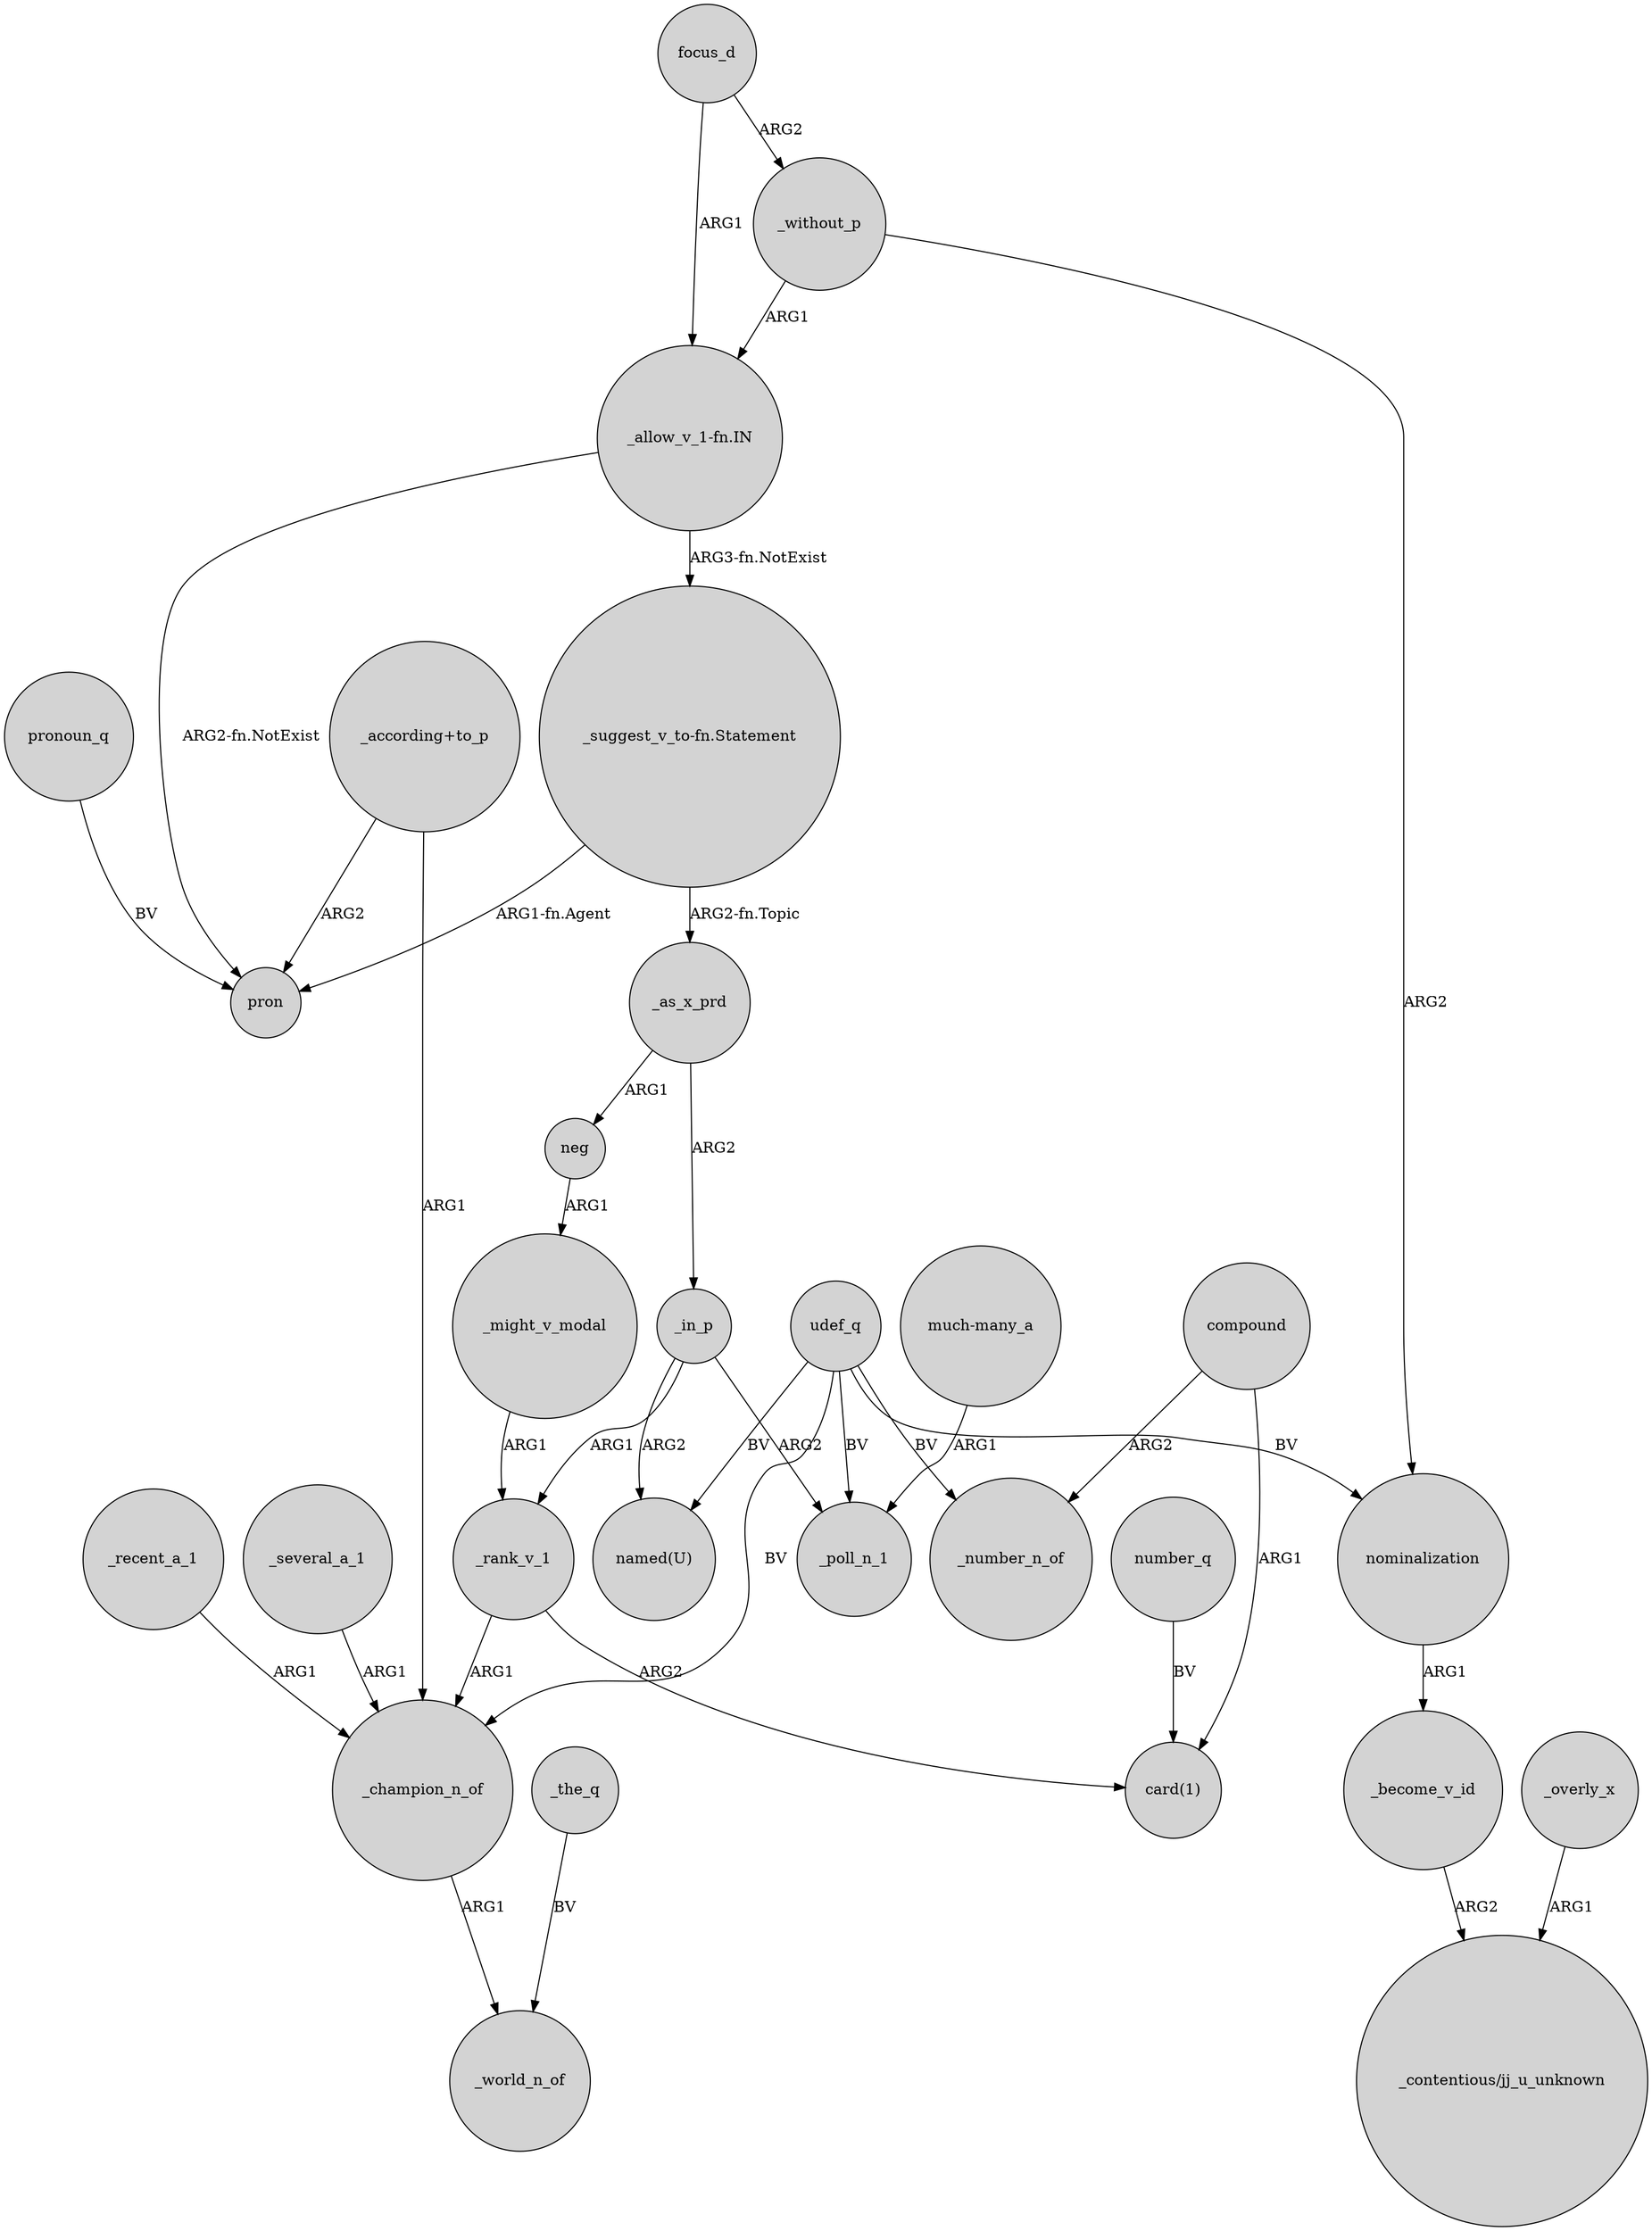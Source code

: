 digraph {
	node [shape=circle style=filled]
	_might_v_modal -> _rank_v_1 [label=ARG1]
	"_suggest_v_to-fn.Statement" -> pron [label="ARG1-fn.Agent"]
	_several_a_1 -> _champion_n_of [label=ARG1]
	_champion_n_of -> _world_n_of [label=ARG1]
	focus_d -> _without_p [label=ARG2]
	udef_q -> _number_n_of [label=BV]
	"_allow_v_1-fn.IN" -> pron [label="ARG2-fn.NotExist"]
	udef_q -> "named(U)" [label=BV]
	_in_p -> _rank_v_1 [label=ARG1]
	_rank_v_1 -> _champion_n_of [label=ARG1]
	_as_x_prd -> _in_p [label=ARG2]
	_in_p -> "named(U)" [label=ARG2]
	"_allow_v_1-fn.IN" -> "_suggest_v_to-fn.Statement" [label="ARG3-fn.NotExist"]
	_recent_a_1 -> _champion_n_of [label=ARG1]
	neg -> _might_v_modal [label=ARG1]
	_rank_v_1 -> "card(1)" [label=ARG2]
	pronoun_q -> pron [label=BV]
	_become_v_id -> "_contentious/jj_u_unknown" [label=ARG2]
	focus_d -> "_allow_v_1-fn.IN" [label=ARG1]
	"much-many_a" -> _poll_n_1 [label=ARG1]
	_without_p -> "_allow_v_1-fn.IN" [label=ARG1]
	_overly_x -> "_contentious/jj_u_unknown" [label=ARG1]
	udef_q -> nominalization [label=BV]
	"_according+to_p" -> _champion_n_of [label=ARG1]
	"_according+to_p" -> pron [label=ARG2]
	number_q -> "card(1)" [label=BV]
	_without_p -> nominalization [label=ARG2]
	nominalization -> _become_v_id [label=ARG1]
	compound -> "card(1)" [label=ARG1]
	udef_q -> _poll_n_1 [label=BV]
	udef_q -> _champion_n_of [label=BV]
	compound -> _number_n_of [label=ARG2]
	_as_x_prd -> neg [label=ARG1]
	_the_q -> _world_n_of [label=BV]
	"_suggest_v_to-fn.Statement" -> _as_x_prd [label="ARG2-fn.Topic"]
	_in_p -> _poll_n_1 [label=ARG2]
}
